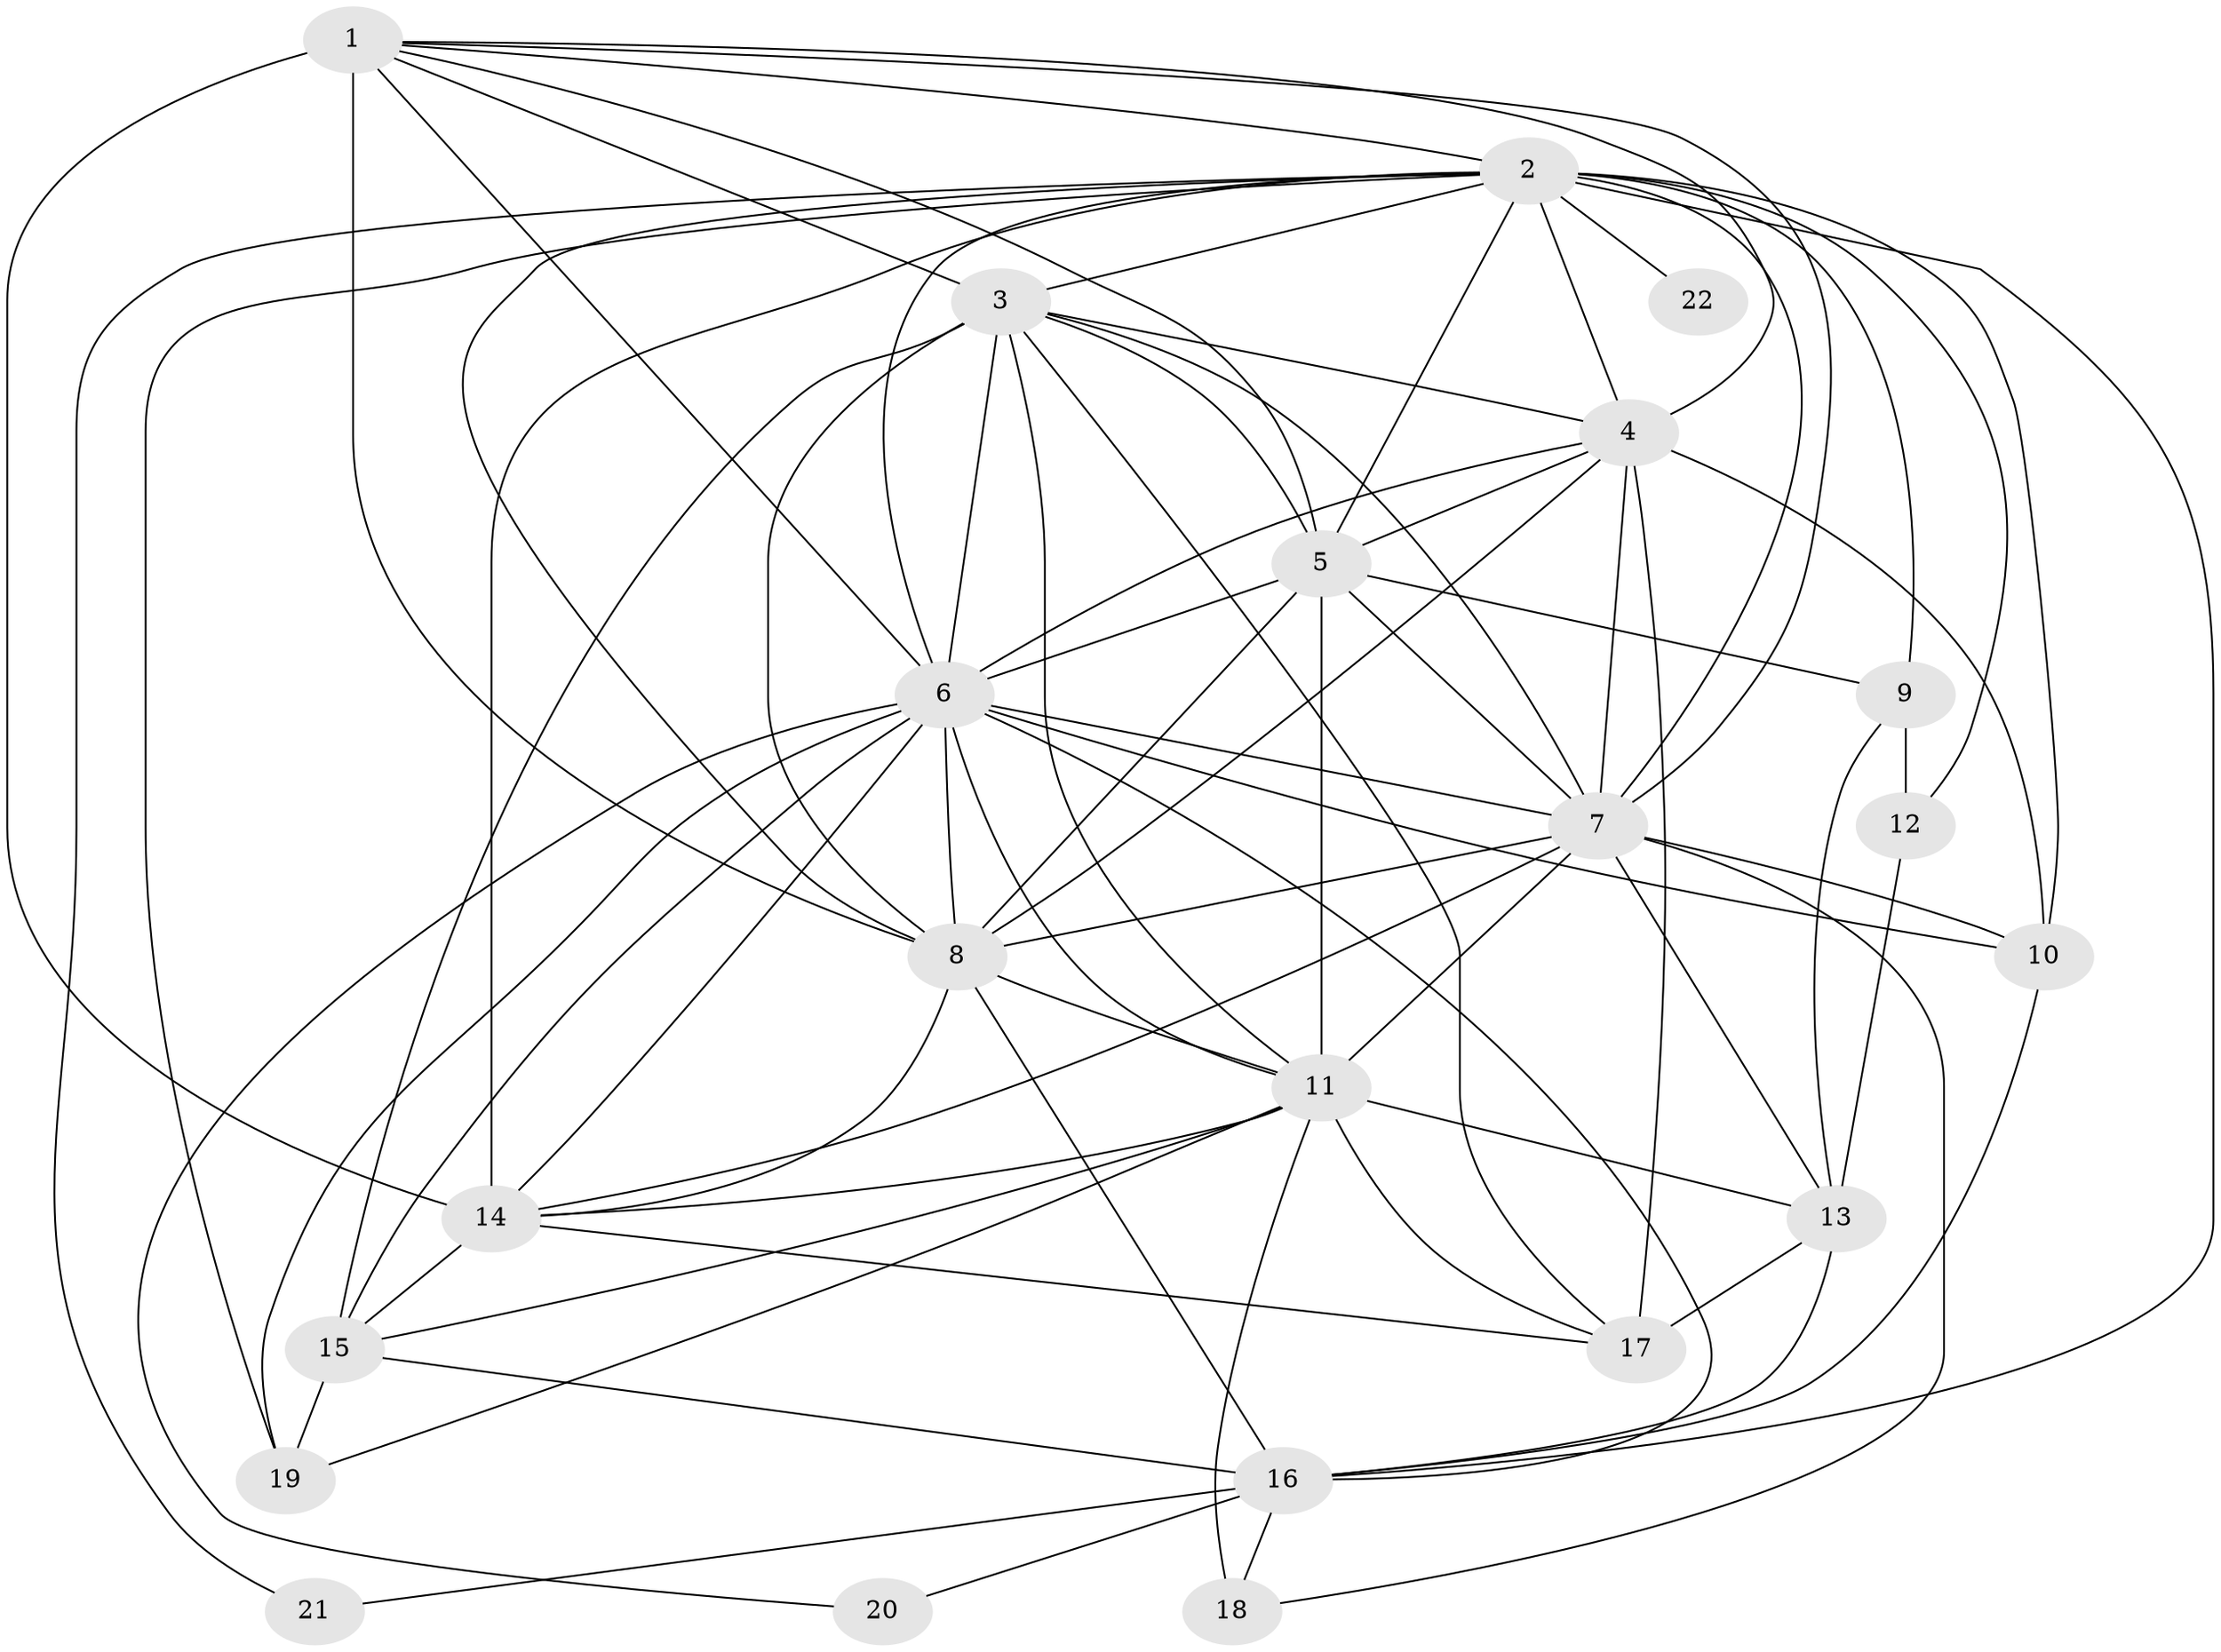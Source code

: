 // original degree distribution, {20: 0.0273972602739726, 22: 0.0136986301369863, 18: 0.0136986301369863, 16: 0.0410958904109589, 21: 0.0273972602739726, 19: 0.0136986301369863, 4: 0.0684931506849315, 2: 0.6164383561643836, 3: 0.1506849315068493, 5: 0.0273972602739726}
// Generated by graph-tools (version 1.1) at 2025/49/03/04/25 22:49:38]
// undirected, 22 vertices, 78 edges
graph export_dot {
  node [color=gray90,style=filled];
  1;
  2;
  3;
  4;
  5;
  6;
  7;
  8;
  9;
  10;
  11;
  12;
  13;
  14;
  15;
  16;
  17;
  18;
  19;
  20;
  21;
  22;
  1 -- 2 [weight=1.0];
  1 -- 3 [weight=1.0];
  1 -- 4 [weight=1.0];
  1 -- 5 [weight=2.0];
  1 -- 6 [weight=2.0];
  1 -- 7 [weight=2.0];
  1 -- 8 [weight=1.0];
  1 -- 14 [weight=9.0];
  2 -- 3 [weight=1.0];
  2 -- 4 [weight=1.0];
  2 -- 5 [weight=3.0];
  2 -- 6 [weight=1.0];
  2 -- 7 [weight=2.0];
  2 -- 8 [weight=2.0];
  2 -- 9 [weight=1.0];
  2 -- 10 [weight=1.0];
  2 -- 12 [weight=1.0];
  2 -- 14 [weight=2.0];
  2 -- 16 [weight=2.0];
  2 -- 19 [weight=1.0];
  2 -- 21 [weight=1.0];
  2 -- 22 [weight=1.0];
  3 -- 4 [weight=1.0];
  3 -- 5 [weight=2.0];
  3 -- 6 [weight=1.0];
  3 -- 7 [weight=3.0];
  3 -- 8 [weight=1.0];
  3 -- 11 [weight=1.0];
  3 -- 15 [weight=6.0];
  3 -- 17 [weight=1.0];
  4 -- 5 [weight=3.0];
  4 -- 6 [weight=1.0];
  4 -- 7 [weight=2.0];
  4 -- 8 [weight=1.0];
  4 -- 10 [weight=1.0];
  4 -- 17 [weight=5.0];
  5 -- 6 [weight=3.0];
  5 -- 7 [weight=4.0];
  5 -- 8 [weight=2.0];
  5 -- 9 [weight=2.0];
  5 -- 11 [weight=11.0];
  6 -- 7 [weight=2.0];
  6 -- 8 [weight=1.0];
  6 -- 10 [weight=1.0];
  6 -- 11 [weight=2.0];
  6 -- 14 [weight=2.0];
  6 -- 15 [weight=1.0];
  6 -- 16 [weight=1.0];
  6 -- 19 [weight=1.0];
  6 -- 20 [weight=1.0];
  7 -- 8 [weight=2.0];
  7 -- 10 [weight=5.0];
  7 -- 11 [weight=3.0];
  7 -- 13 [weight=4.0];
  7 -- 14 [weight=1.0];
  7 -- 18 [weight=1.0];
  8 -- 11 [weight=3.0];
  8 -- 14 [weight=1.0];
  8 -- 16 [weight=7.0];
  9 -- 12 [weight=1.0];
  9 -- 13 [weight=1.0];
  10 -- 16 [weight=1.0];
  11 -- 13 [weight=2.0];
  11 -- 14 [weight=1.0];
  11 -- 15 [weight=1.0];
  11 -- 17 [weight=1.0];
  11 -- 18 [weight=2.0];
  11 -- 19 [weight=1.0];
  12 -- 13 [weight=1.0];
  13 -- 16 [weight=1.0];
  13 -- 17 [weight=2.0];
  14 -- 15 [weight=2.0];
  14 -- 17 [weight=2.0];
  15 -- 16 [weight=1.0];
  15 -- 19 [weight=1.0];
  16 -- 18 [weight=1.0];
  16 -- 20 [weight=1.0];
  16 -- 21 [weight=1.0];
}
